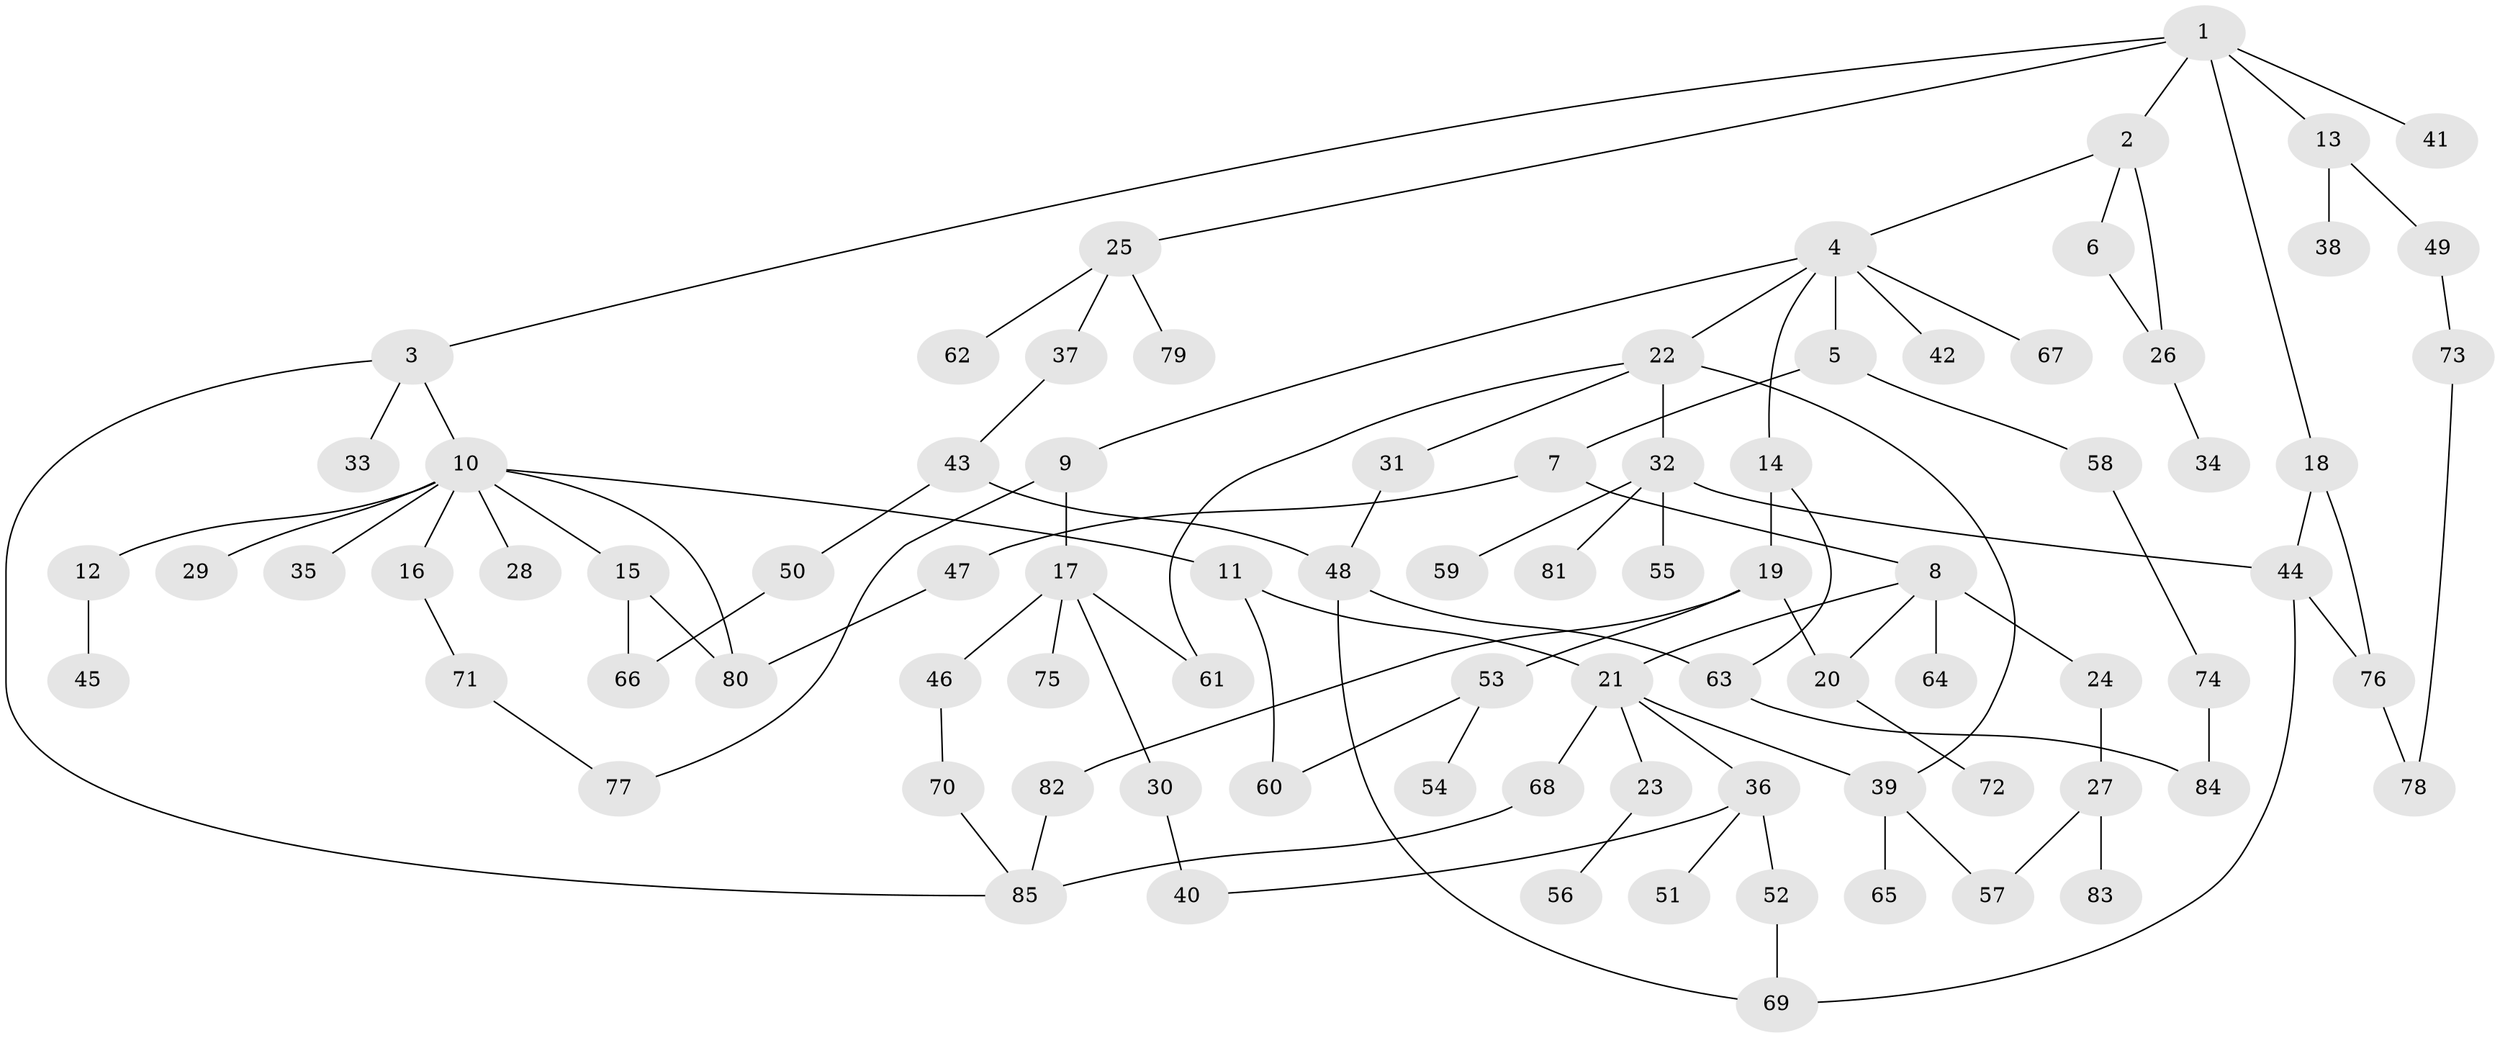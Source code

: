 // Generated by graph-tools (version 1.1) at 2025/10/02/27/25 16:10:50]
// undirected, 85 vertices, 107 edges
graph export_dot {
graph [start="1"]
  node [color=gray90,style=filled];
  1;
  2;
  3;
  4;
  5;
  6;
  7;
  8;
  9;
  10;
  11;
  12;
  13;
  14;
  15;
  16;
  17;
  18;
  19;
  20;
  21;
  22;
  23;
  24;
  25;
  26;
  27;
  28;
  29;
  30;
  31;
  32;
  33;
  34;
  35;
  36;
  37;
  38;
  39;
  40;
  41;
  42;
  43;
  44;
  45;
  46;
  47;
  48;
  49;
  50;
  51;
  52;
  53;
  54;
  55;
  56;
  57;
  58;
  59;
  60;
  61;
  62;
  63;
  64;
  65;
  66;
  67;
  68;
  69;
  70;
  71;
  72;
  73;
  74;
  75;
  76;
  77;
  78;
  79;
  80;
  81;
  82;
  83;
  84;
  85;
  1 -- 2;
  1 -- 3;
  1 -- 13;
  1 -- 18;
  1 -- 25;
  1 -- 41;
  2 -- 4;
  2 -- 6;
  2 -- 26;
  3 -- 10;
  3 -- 33;
  3 -- 85;
  4 -- 5;
  4 -- 9;
  4 -- 14;
  4 -- 22;
  4 -- 42;
  4 -- 67;
  5 -- 7;
  5 -- 58;
  6 -- 26;
  7 -- 8;
  7 -- 47;
  8 -- 21;
  8 -- 24;
  8 -- 64;
  8 -- 20;
  9 -- 17;
  9 -- 77;
  10 -- 11;
  10 -- 12;
  10 -- 15;
  10 -- 16;
  10 -- 28;
  10 -- 29;
  10 -- 35;
  10 -- 80;
  11 -- 60;
  11 -- 21;
  12 -- 45;
  13 -- 38;
  13 -- 49;
  14 -- 19;
  14 -- 63;
  15 -- 66;
  15 -- 80;
  16 -- 71;
  17 -- 30;
  17 -- 46;
  17 -- 75;
  17 -- 61;
  18 -- 44;
  18 -- 76;
  19 -- 20;
  19 -- 53;
  19 -- 82;
  20 -- 72;
  21 -- 23;
  21 -- 36;
  21 -- 68;
  21 -- 39;
  22 -- 31;
  22 -- 32;
  22 -- 39;
  22 -- 61;
  23 -- 56;
  24 -- 27;
  25 -- 37;
  25 -- 62;
  25 -- 79;
  26 -- 34;
  27 -- 57;
  27 -- 83;
  30 -- 40;
  31 -- 48;
  32 -- 55;
  32 -- 59;
  32 -- 81;
  32 -- 44;
  36 -- 51;
  36 -- 52;
  36 -- 40;
  37 -- 43;
  39 -- 65;
  39 -- 57;
  43 -- 48;
  43 -- 50;
  44 -- 76;
  44 -- 69;
  46 -- 70;
  47 -- 80;
  48 -- 63;
  48 -- 69;
  49 -- 73;
  50 -- 66;
  52 -- 69;
  53 -- 54;
  53 -- 60;
  58 -- 74;
  63 -- 84;
  68 -- 85;
  70 -- 85;
  71 -- 77;
  73 -- 78;
  74 -- 84;
  76 -- 78;
  82 -- 85;
}
